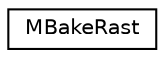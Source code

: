 digraph G
{
  edge [fontname="Helvetica",fontsize="10",labelfontname="Helvetica",labelfontsize="10"];
  node [fontname="Helvetica",fontsize="10",shape=record];
  rankdir=LR;
  Node1 [label="MBakeRast",height=0.2,width=0.4,color="black", fillcolor="white", style="filled",URL="$df/dae/structMBakeRast.html"];
}
